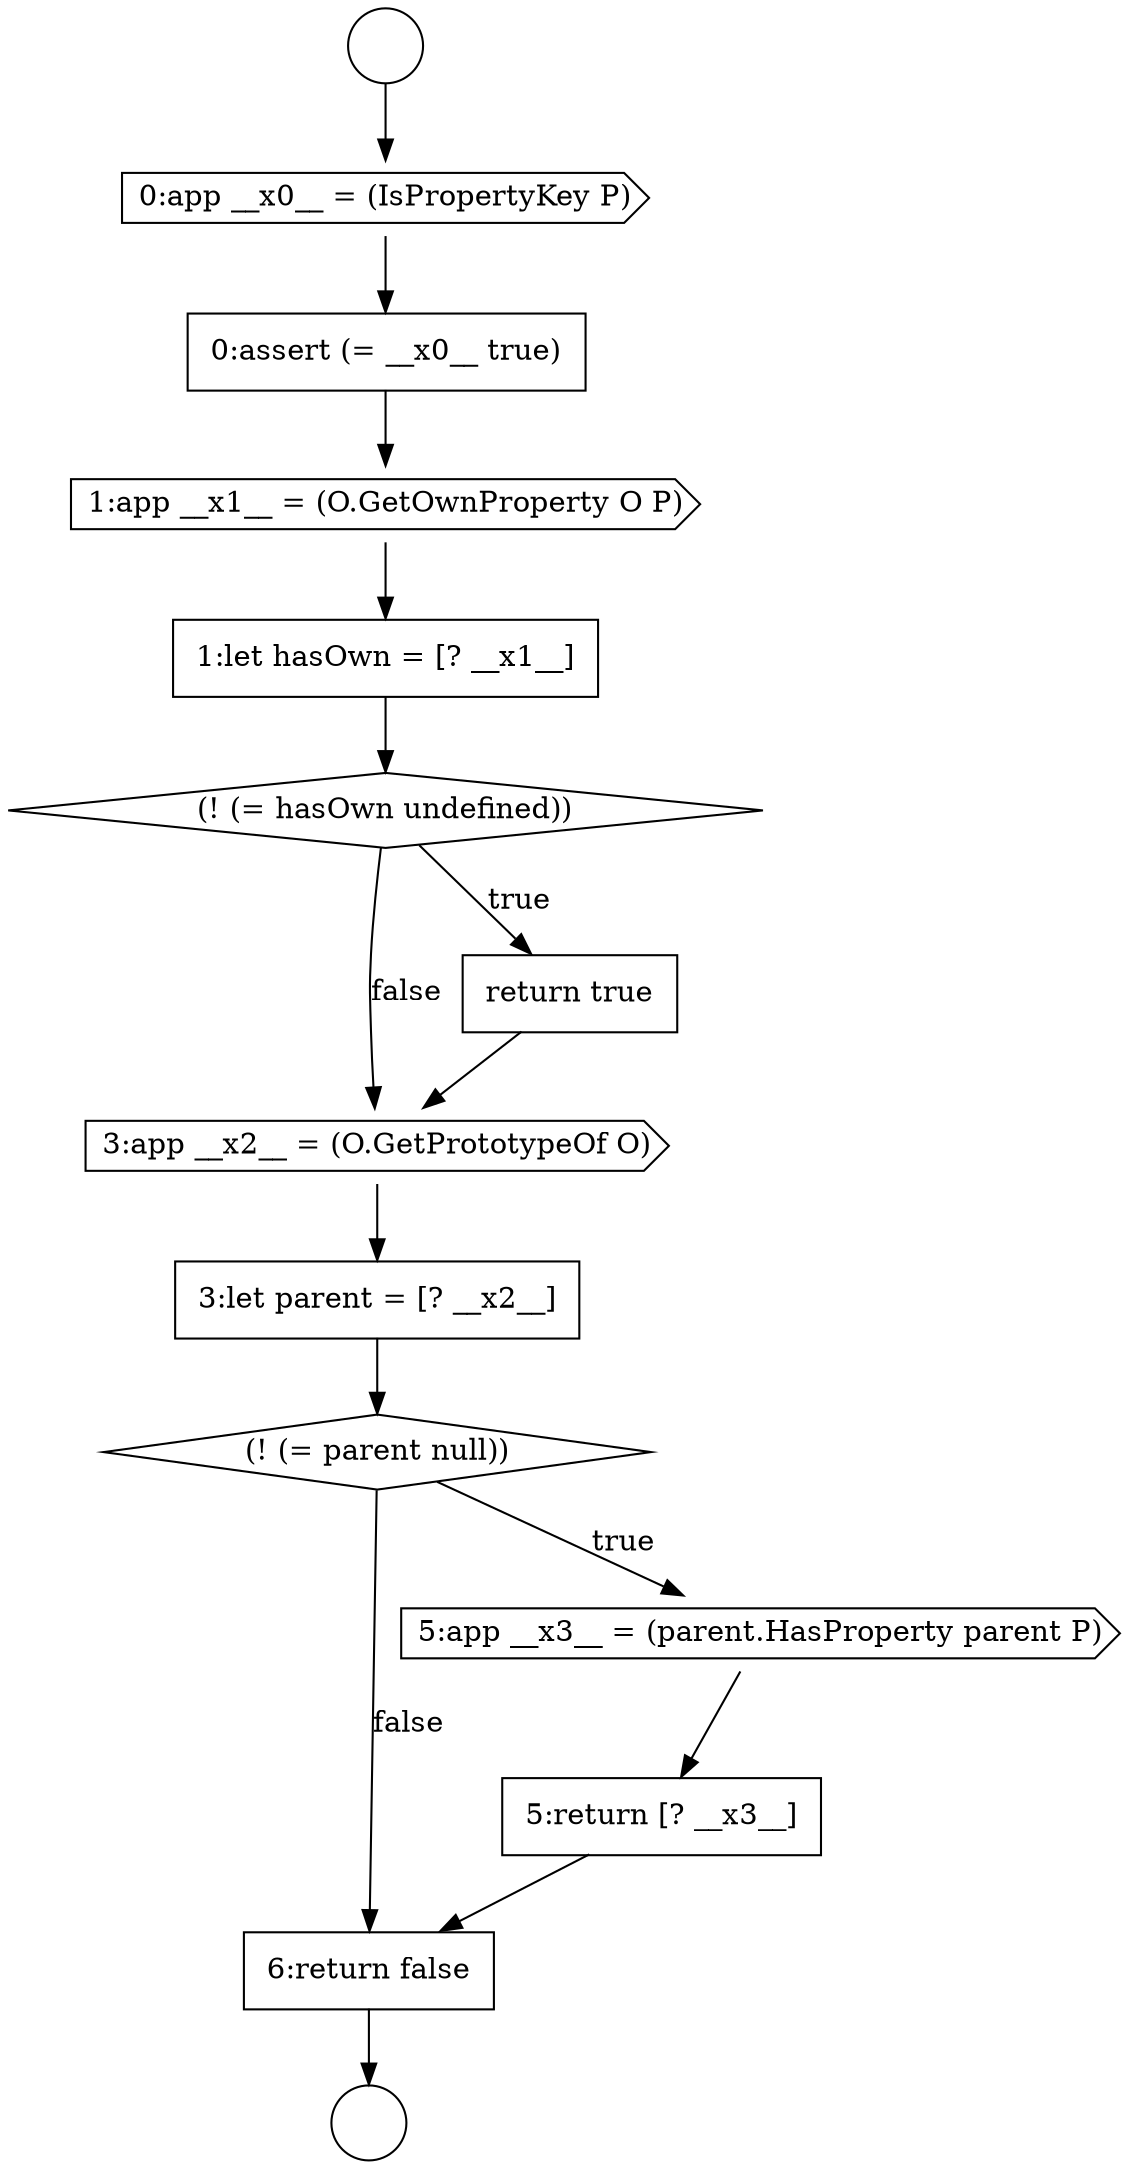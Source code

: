 digraph {
  node1655 [shape=none, margin=0, label=<<font color="black">
    <table border="0" cellborder="1" cellspacing="0" cellpadding="10">
      <tr><td align="left">1:let hasOwn = [? __x1__]</td></tr>
    </table>
  </font>> color="black" fillcolor="white" style=filled]
  node1650 [shape=circle label=" " color="black" fillcolor="white" style=filled]
  node1660 [shape=diamond, label=<<font color="black">(! (= parent null))</font>> color="black" fillcolor="white" style=filled]
  node1651 [shape=circle label=" " color="black" fillcolor="white" style=filled]
  node1656 [shape=diamond, label=<<font color="black">(! (= hasOwn undefined))</font>> color="black" fillcolor="white" style=filled]
  node1659 [shape=none, margin=0, label=<<font color="black">
    <table border="0" cellborder="1" cellspacing="0" cellpadding="10">
      <tr><td align="left">3:let parent = [? __x2__]</td></tr>
    </table>
  </font>> color="black" fillcolor="white" style=filled]
  node1663 [shape=none, margin=0, label=<<font color="black">
    <table border="0" cellborder="1" cellspacing="0" cellpadding="10">
      <tr><td align="left">6:return false</td></tr>
    </table>
  </font>> color="black" fillcolor="white" style=filled]
  node1652 [shape=cds, label=<<font color="black">0:app __x0__ = (IsPropertyKey P)</font>> color="black" fillcolor="white" style=filled]
  node1662 [shape=none, margin=0, label=<<font color="black">
    <table border="0" cellborder="1" cellspacing="0" cellpadding="10">
      <tr><td align="left">5:return [? __x3__]</td></tr>
    </table>
  </font>> color="black" fillcolor="white" style=filled]
  node1658 [shape=cds, label=<<font color="black">3:app __x2__ = (O.GetPrototypeOf O)</font>> color="black" fillcolor="white" style=filled]
  node1654 [shape=cds, label=<<font color="black">1:app __x1__ = (O.GetOwnProperty O P)</font>> color="black" fillcolor="white" style=filled]
  node1661 [shape=cds, label=<<font color="black">5:app __x3__ = (parent.HasProperty parent P)</font>> color="black" fillcolor="white" style=filled]
  node1657 [shape=none, margin=0, label=<<font color="black">
    <table border="0" cellborder="1" cellspacing="0" cellpadding="10">
      <tr><td align="left">return true</td></tr>
    </table>
  </font>> color="black" fillcolor="white" style=filled]
  node1653 [shape=none, margin=0, label=<<font color="black">
    <table border="0" cellborder="1" cellspacing="0" cellpadding="10">
      <tr><td align="left">0:assert (= __x0__ true)</td></tr>
    </table>
  </font>> color="black" fillcolor="white" style=filled]
  node1661 -> node1662 [ color="black"]
  node1659 -> node1660 [ color="black"]
  node1655 -> node1656 [ color="black"]
  node1650 -> node1652 [ color="black"]
  node1653 -> node1654 [ color="black"]
  node1663 -> node1651 [ color="black"]
  node1660 -> node1661 [label=<<font color="black">true</font>> color="black"]
  node1660 -> node1663 [label=<<font color="black">false</font>> color="black"]
  node1654 -> node1655 [ color="black"]
  node1656 -> node1657 [label=<<font color="black">true</font>> color="black"]
  node1656 -> node1658 [label=<<font color="black">false</font>> color="black"]
  node1658 -> node1659 [ color="black"]
  node1652 -> node1653 [ color="black"]
  node1662 -> node1663 [ color="black"]
  node1657 -> node1658 [ color="black"]
}
